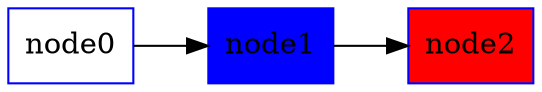 digraph G {
rankdir=LR;
node [shape=box, color=blue];
node1 [style=filled];
node2 [style=filled, fillcolor=red];
node0 -> node1 -> node2;
}

